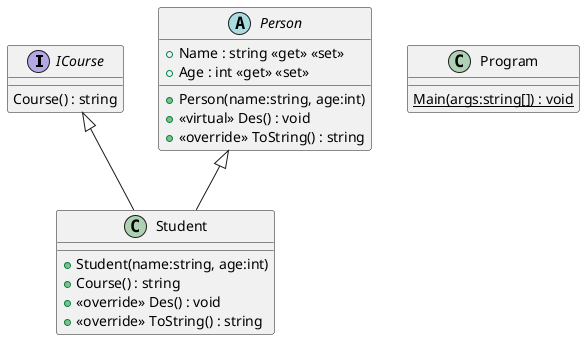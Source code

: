 @startuml
interface ICourse {
    Course() : string
}
abstract class Person {
    + Name : string <<get>> <<set>>
    + Age : int <<get>> <<set>>
    + Person(name:string, age:int)
    + <<virtual>> Des() : void
    + <<override>> ToString() : string
}
class Student {
    + Student(name:string, age:int)
    + Course() : string
    + <<override>> Des() : void
    + <<override>> ToString() : string
}
class Program {
    {static} Main(args:string[]) : void
}
Person <|-- Student
ICourse <|-- Student
@enduml
